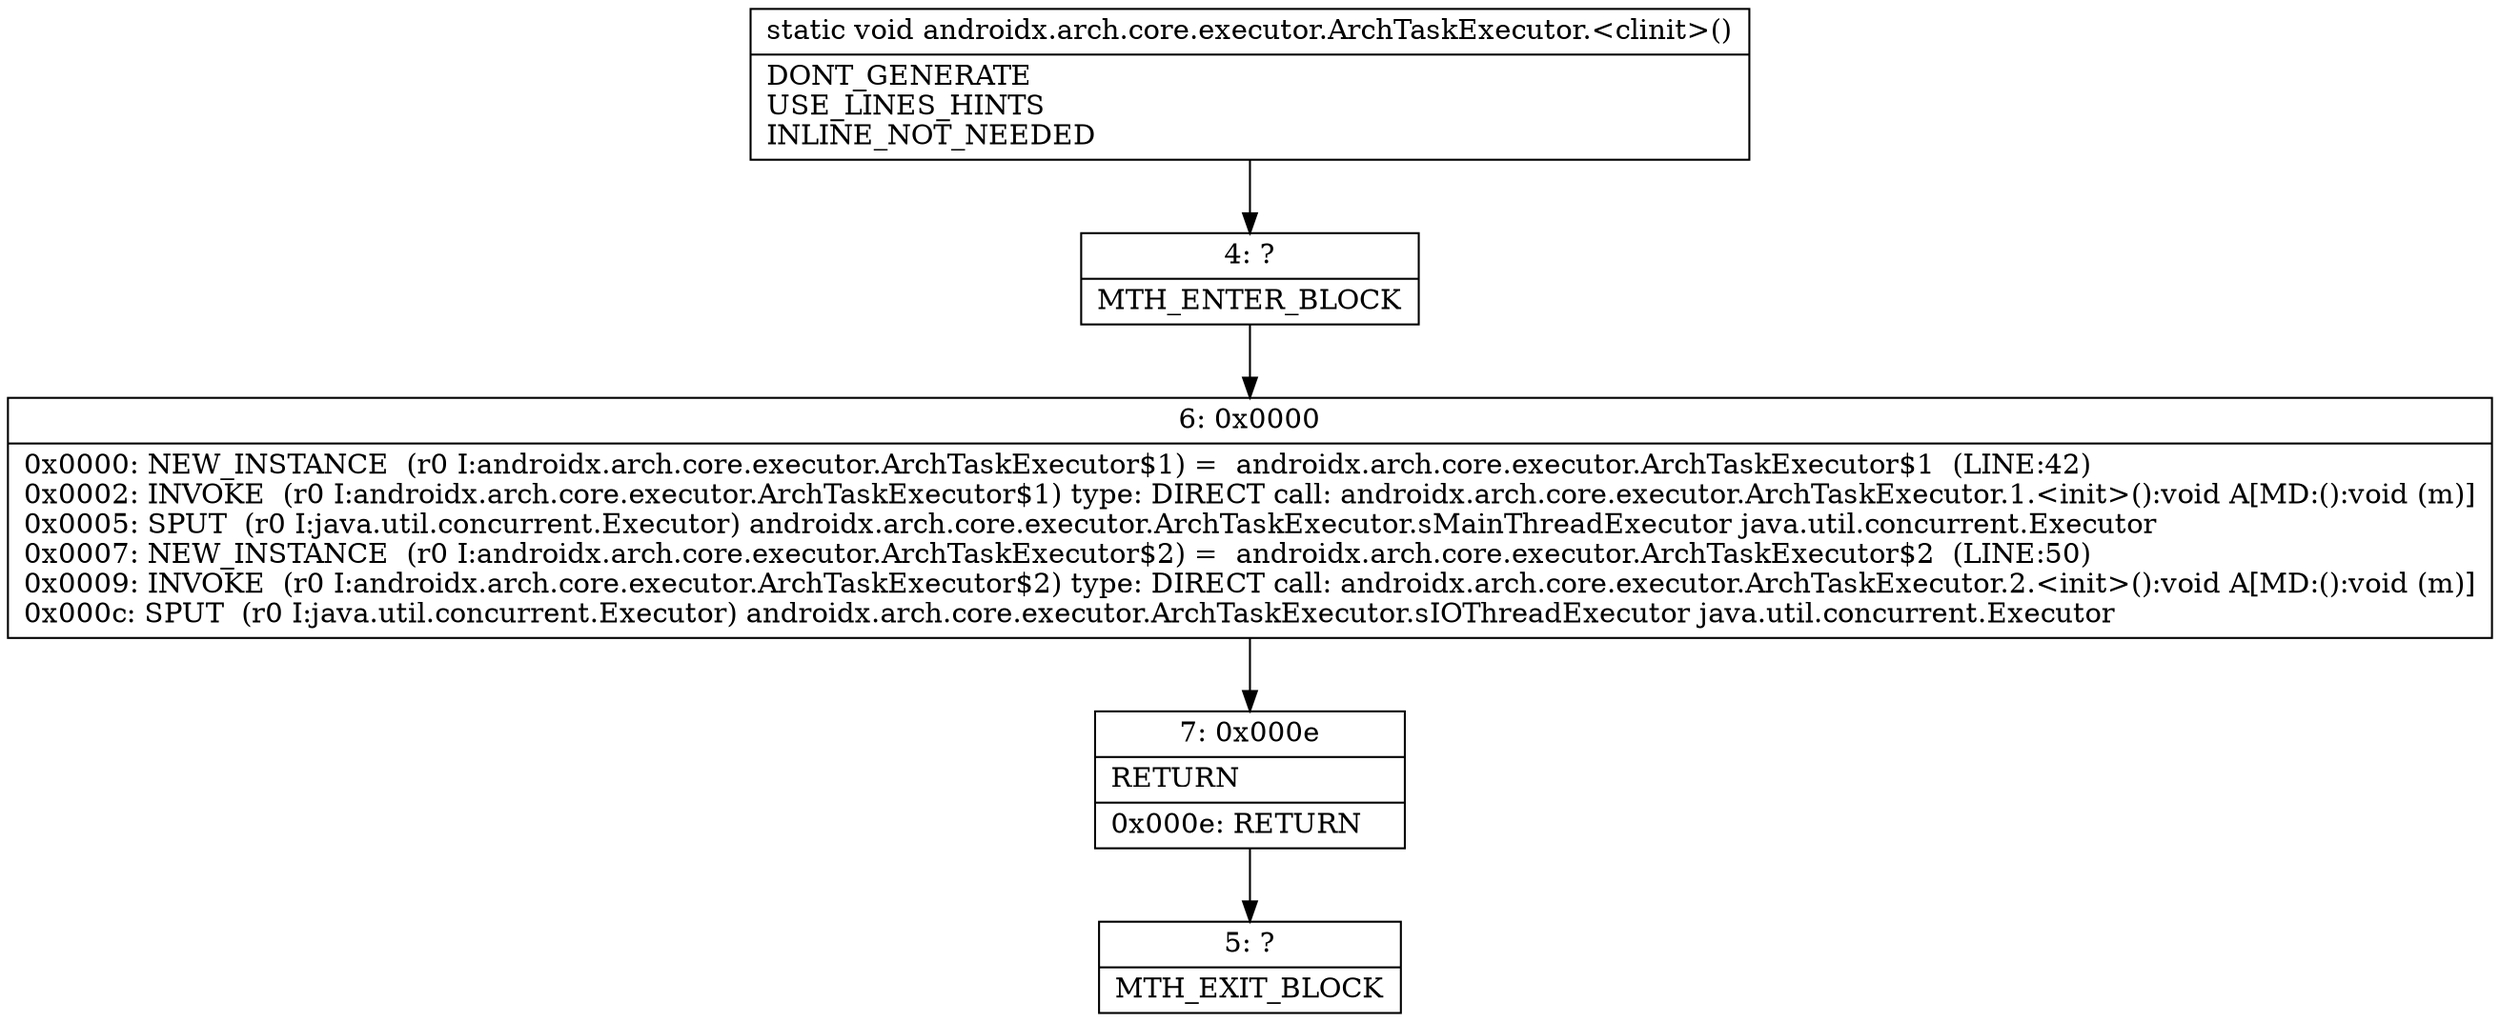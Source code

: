 digraph "CFG forandroidx.arch.core.executor.ArchTaskExecutor.\<clinit\>()V" {
Node_4 [shape=record,label="{4\:\ ?|MTH_ENTER_BLOCK\l}"];
Node_6 [shape=record,label="{6\:\ 0x0000|0x0000: NEW_INSTANCE  (r0 I:androidx.arch.core.executor.ArchTaskExecutor$1) =  androidx.arch.core.executor.ArchTaskExecutor$1  (LINE:42)\l0x0002: INVOKE  (r0 I:androidx.arch.core.executor.ArchTaskExecutor$1) type: DIRECT call: androidx.arch.core.executor.ArchTaskExecutor.1.\<init\>():void A[MD:():void (m)]\l0x0005: SPUT  (r0 I:java.util.concurrent.Executor) androidx.arch.core.executor.ArchTaskExecutor.sMainThreadExecutor java.util.concurrent.Executor \l0x0007: NEW_INSTANCE  (r0 I:androidx.arch.core.executor.ArchTaskExecutor$2) =  androidx.arch.core.executor.ArchTaskExecutor$2  (LINE:50)\l0x0009: INVOKE  (r0 I:androidx.arch.core.executor.ArchTaskExecutor$2) type: DIRECT call: androidx.arch.core.executor.ArchTaskExecutor.2.\<init\>():void A[MD:():void (m)]\l0x000c: SPUT  (r0 I:java.util.concurrent.Executor) androidx.arch.core.executor.ArchTaskExecutor.sIOThreadExecutor java.util.concurrent.Executor \l}"];
Node_7 [shape=record,label="{7\:\ 0x000e|RETURN\l|0x000e: RETURN   \l}"];
Node_5 [shape=record,label="{5\:\ ?|MTH_EXIT_BLOCK\l}"];
MethodNode[shape=record,label="{static void androidx.arch.core.executor.ArchTaskExecutor.\<clinit\>()  | DONT_GENERATE\lUSE_LINES_HINTS\lINLINE_NOT_NEEDED\l}"];
MethodNode -> Node_4;Node_4 -> Node_6;
Node_6 -> Node_7;
Node_7 -> Node_5;
}

